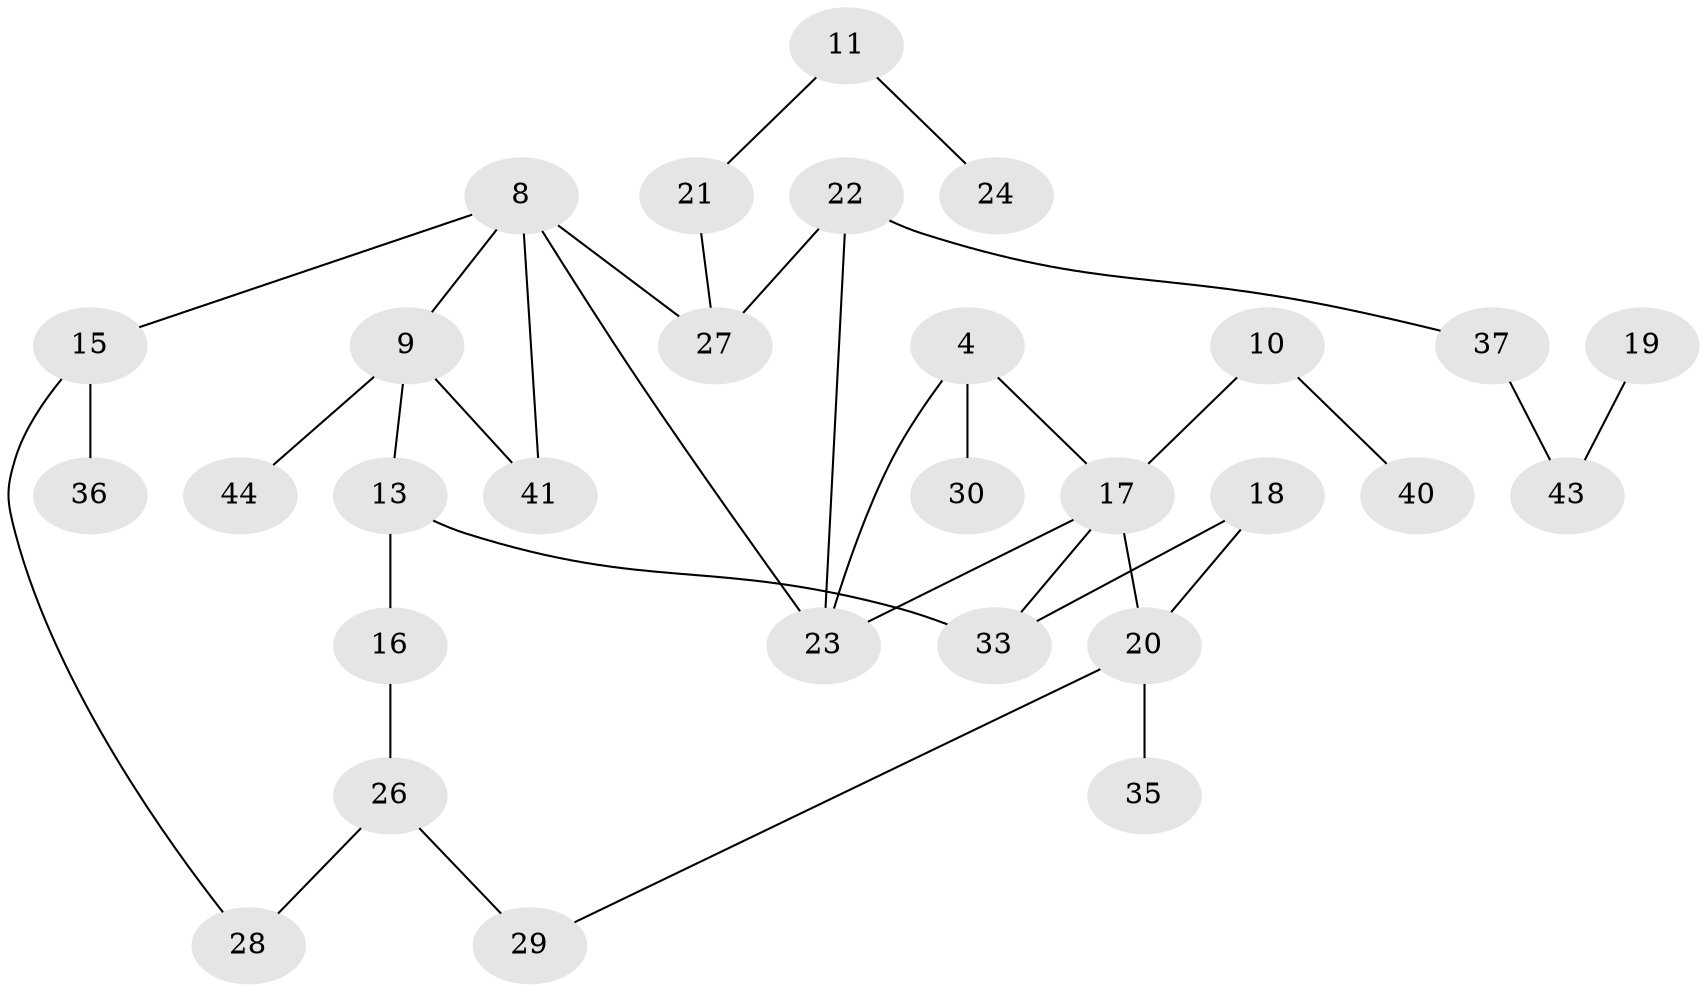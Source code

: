// original degree distribution, {2: 0.24193548387096775, 0: 0.1935483870967742, 1: 0.27419354838709675, 3: 0.1935483870967742, 6: 0.016129032258064516, 4: 0.06451612903225806, 5: 0.016129032258064516}
// Generated by graph-tools (version 1.1) at 2025/35/03/04/25 23:35:50]
// undirected, 29 vertices, 35 edges
graph export_dot {
  node [color=gray90,style=filled];
  4;
  8;
  9;
  10;
  11;
  13;
  15;
  16;
  17;
  18;
  19;
  20;
  21;
  22;
  23;
  24;
  26;
  27;
  28;
  29;
  30;
  33;
  35;
  36;
  37;
  40;
  41;
  43;
  44;
  4 -- 17 [weight=1.0];
  4 -- 23 [weight=1.0];
  4 -- 30 [weight=1.0];
  8 -- 9 [weight=1.0];
  8 -- 15 [weight=1.0];
  8 -- 23 [weight=1.0];
  8 -- 27 [weight=1.0];
  8 -- 41 [weight=1.0];
  9 -- 13 [weight=1.0];
  9 -- 41 [weight=1.0];
  9 -- 44 [weight=1.0];
  10 -- 17 [weight=1.0];
  10 -- 40 [weight=1.0];
  11 -- 21 [weight=1.0];
  11 -- 24 [weight=1.0];
  13 -- 16 [weight=1.0];
  13 -- 33 [weight=1.0];
  15 -- 28 [weight=1.0];
  15 -- 36 [weight=1.0];
  16 -- 26 [weight=2.0];
  17 -- 20 [weight=1.0];
  17 -- 23 [weight=1.0];
  17 -- 33 [weight=1.0];
  18 -- 20 [weight=1.0];
  18 -- 33 [weight=1.0];
  19 -- 43 [weight=1.0];
  20 -- 29 [weight=1.0];
  20 -- 35 [weight=1.0];
  21 -- 27 [weight=1.0];
  22 -- 23 [weight=1.0];
  22 -- 27 [weight=1.0];
  22 -- 37 [weight=1.0];
  26 -- 28 [weight=1.0];
  26 -- 29 [weight=1.0];
  37 -- 43 [weight=2.0];
}
